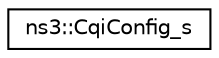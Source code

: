 digraph "Graphical Class Hierarchy"
{
 // LATEX_PDF_SIZE
  edge [fontname="Helvetica",fontsize="10",labelfontname="Helvetica",labelfontsize="10"];
  node [fontname="Helvetica",fontsize="10",shape=record];
  rankdir="LR";
  Node0 [label="ns3::CqiConfig_s",height=0.2,width=0.4,color="black", fillcolor="white", style="filled",URL="$structns3_1_1_cqi_config__s.html",tooltip="See section 4.3.19 cqiConfig."];
}
